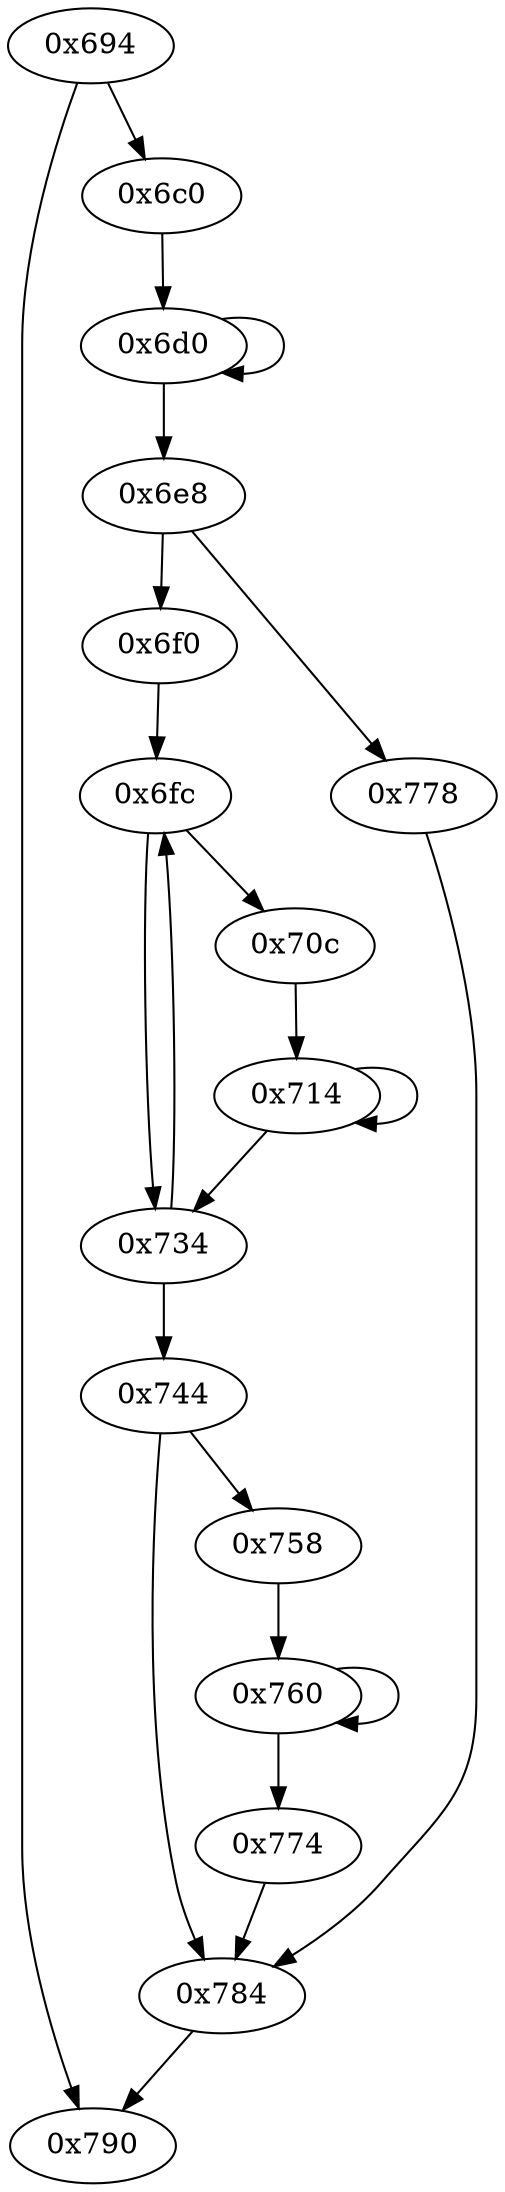 digraph "" {
	"0x6fc"	 [opcode="[u'mov', u'add', u'cmp', u'b']"];
	"0x734"	 [opcode="[u'sub', u'add', u'cmp', u'b']"];
	"0x6fc" -> "0x734";
	"0x70c"	 [opcode="[u'mov', u'mov']"];
	"0x6fc" -> "0x70c";
	"0x760"	 [opcode="[u'ldr', u'mov', u'bl', u'sub', u'b']"];
	"0x760" -> "0x760";
	"0x774"	 [opcode="[u'b']"];
	"0x760" -> "0x774";
	"0x714"	 [opcode="[u'ldr', u'ldr', u'cmp', u'str', u'str', u'sub', u'add', u'b']"];
	"0x714" -> "0x714";
	"0x714" -> "0x734";
	"0x6f0"	 [opcode="[u'sub', u'add', u'mov']"];
	"0x6f0" -> "0x6fc";
	"0x694"	 [opcode="[u'push', u'add', u'sub', u'mov', u'ldr', u'cmp', u'ldr', u'ldr', u'str', u'mov', u'b']"];
	"0x790"	 [opcode="[u'ldr', u'ldr', u'ldr', u'ldr', u'sub', u'sub', u'pop']"];
	"0x694" -> "0x790";
	"0x6c0"	 [opcode="[u'add', u'sub', u'mov', u'add']"];
	"0x694" -> "0x6c0";
	"0x734" -> "0x6fc";
	"0x744"	 [opcode="[u'ldr', u'add', u'bl', u'cmp', u'b']"];
	"0x734" -> "0x744";
	"0x6d0"	 [opcode="[u'ldr', u'ldrb', u'str', u'add', u'cmp', u'b']"];
	"0x6c0" -> "0x6d0";
	"0x6e8"	 [opcode="[u'cmp', u'b']"];
	"0x6e8" -> "0x6f0";
	"0x778"	 [opcode="[u'ldr', u'add', u'bl']"];
	"0x6e8" -> "0x778";
	"0x70c" -> "0x714";
	"0x784"	 [opcode="[u'mov', u'bl', u'mov']"];
	"0x778" -> "0x784";
	"0x784" -> "0x790";
	"0x744" -> "0x784";
	"0x758"	 [opcode="[u'ldr', u'add']"];
	"0x744" -> "0x758";
	"0x774" -> "0x784";
	"0x6d0" -> "0x6e8";
	"0x6d0" -> "0x6d0";
	"0x758" -> "0x760";
}
